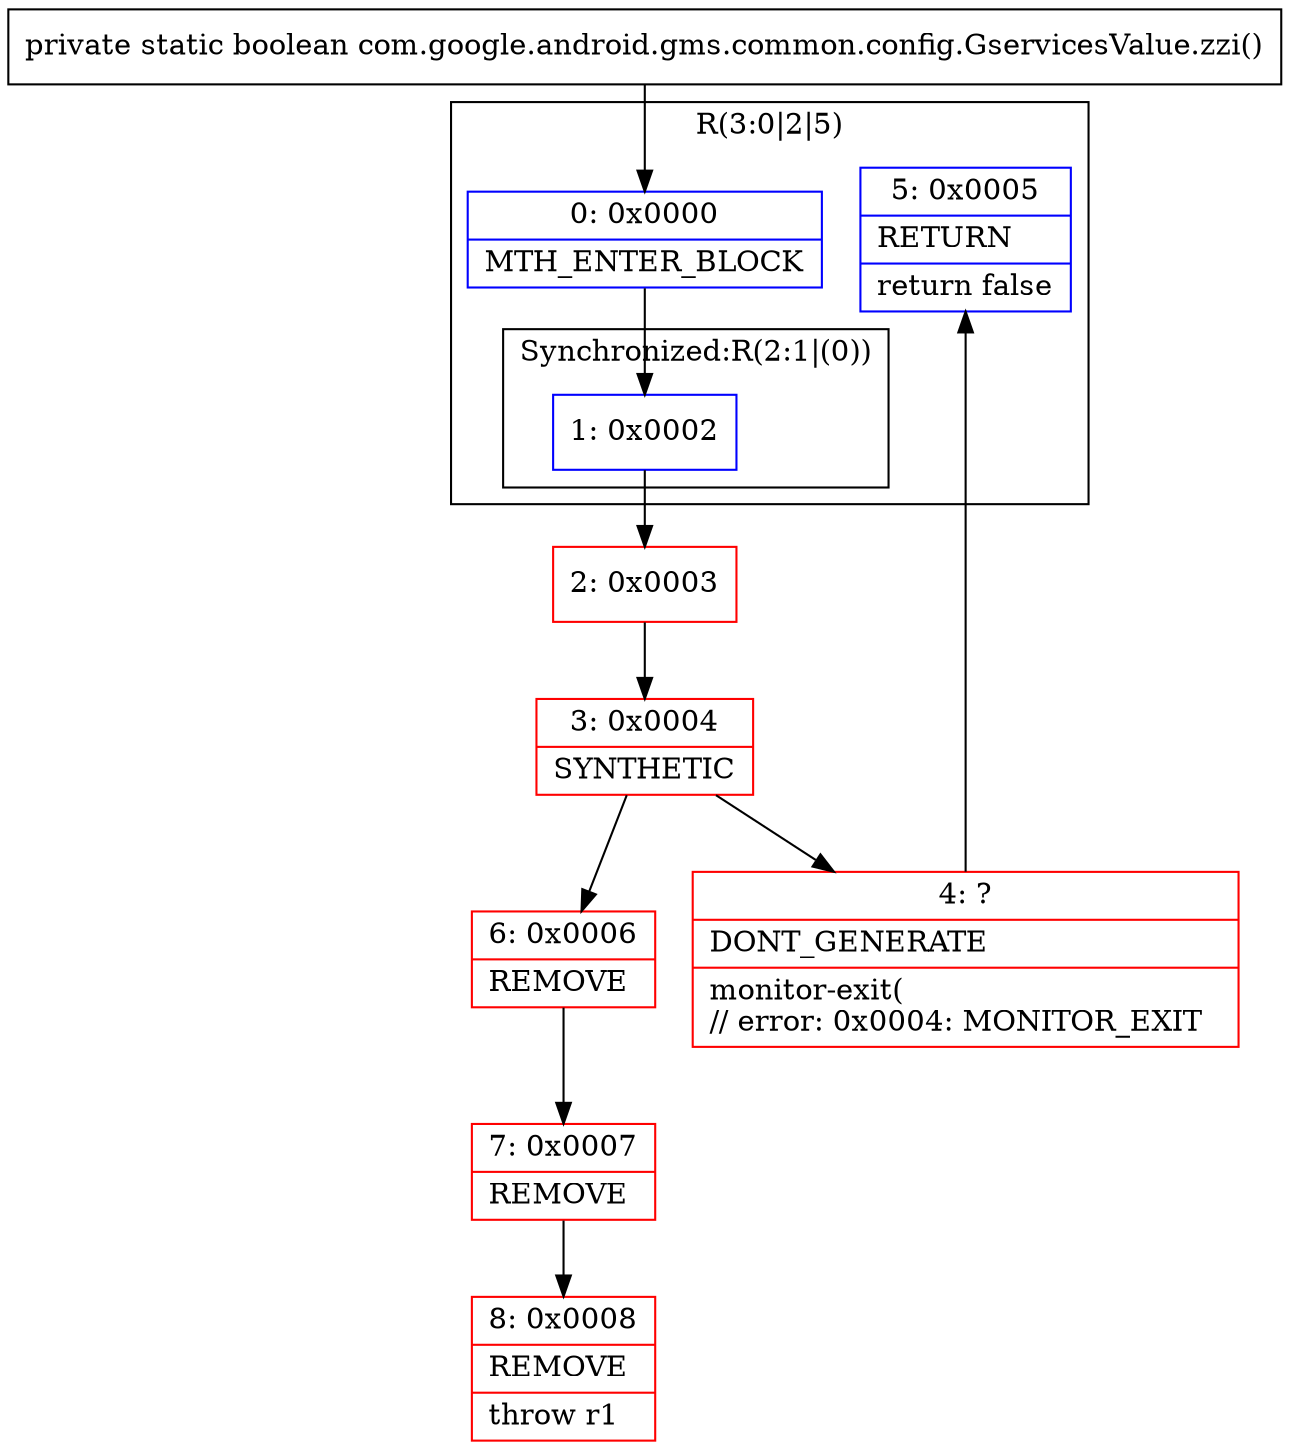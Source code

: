 digraph "CFG forcom.google.android.gms.common.config.GservicesValue.zzi()Z" {
subgraph cluster_Region_31768224 {
label = "R(3:0|2|5)";
node [shape=record,color=blue];
Node_0 [shape=record,label="{0\:\ 0x0000|MTH_ENTER_BLOCK\l}"];
subgraph cluster_SynchronizedRegion_1007076644 {
label = "Synchronized:R(2:1|(0))";
node [shape=record,color=blue];
Node_1 [shape=record,label="{1\:\ 0x0002}"];
subgraph cluster_Region_1821774210 {
label = "R(0)";
node [shape=record,color=blue];
}
}
Node_5 [shape=record,label="{5\:\ 0x0005|RETURN\l|return false\l}"];
}
Node_2 [shape=record,color=red,label="{2\:\ 0x0003}"];
Node_3 [shape=record,color=red,label="{3\:\ 0x0004|SYNTHETIC\l}"];
Node_4 [shape=record,color=red,label="{4\:\ ?|DONT_GENERATE\l|monitor\-exit(\l\/\/ error: 0x0004: MONITOR_EXIT  \l}"];
Node_6 [shape=record,color=red,label="{6\:\ 0x0006|REMOVE\l}"];
Node_7 [shape=record,color=red,label="{7\:\ 0x0007|REMOVE\l}"];
Node_8 [shape=record,color=red,label="{8\:\ 0x0008|REMOVE\l|throw r1\l}"];
MethodNode[shape=record,label="{private static boolean com.google.android.gms.common.config.GservicesValue.zzi() }"];
MethodNode -> Node_0;
Node_0 -> Node_1;
Node_1 -> Node_2;
Node_2 -> Node_3;
Node_3 -> Node_4;
Node_3 -> Node_6;
Node_4 -> Node_5;
Node_6 -> Node_7;
Node_7 -> Node_8;
}

